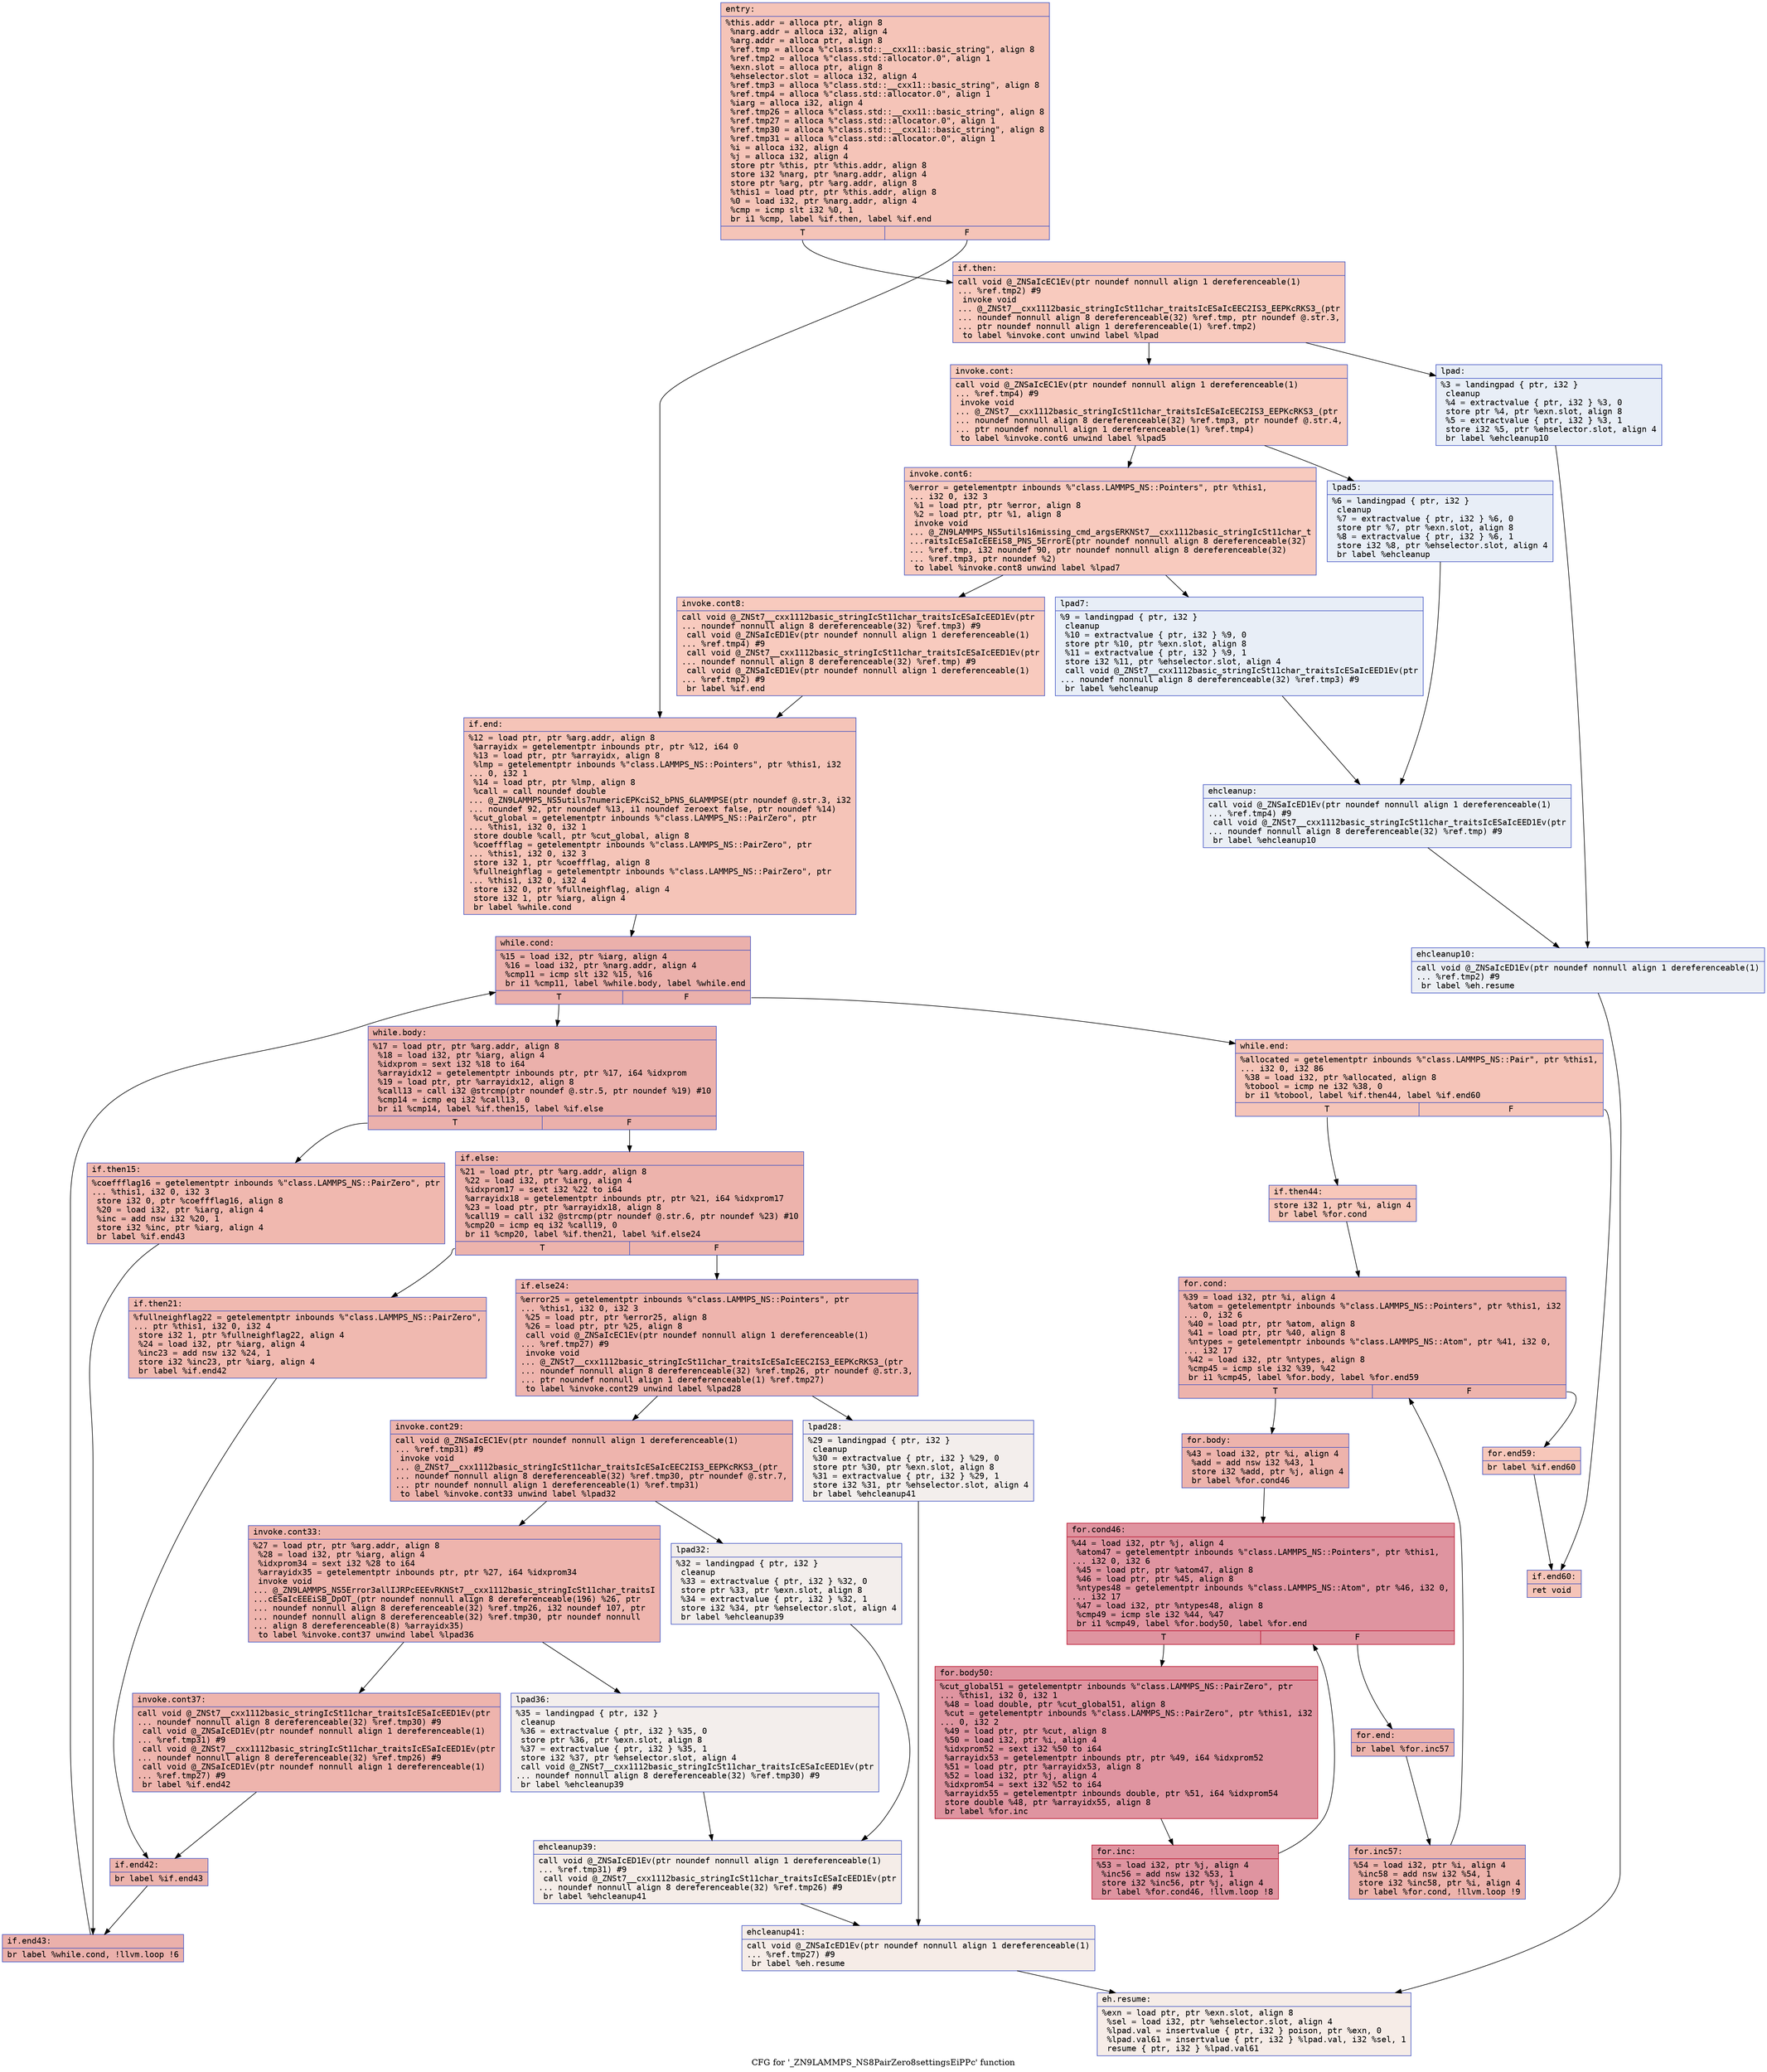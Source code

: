 digraph "CFG for '_ZN9LAMMPS_NS8PairZero8settingsEiPPc' function" {
	label="CFG for '_ZN9LAMMPS_NS8PairZero8settingsEiPPc' function";

	Node0x55f528d51440 [shape=record,color="#3d50c3ff", style=filled, fillcolor="#e97a5f70" fontname="Courier",label="{entry:\l|  %this.addr = alloca ptr, align 8\l  %narg.addr = alloca i32, align 4\l  %arg.addr = alloca ptr, align 8\l  %ref.tmp = alloca %\"class.std::__cxx11::basic_string\", align 8\l  %ref.tmp2 = alloca %\"class.std::allocator.0\", align 1\l  %exn.slot = alloca ptr, align 8\l  %ehselector.slot = alloca i32, align 4\l  %ref.tmp3 = alloca %\"class.std::__cxx11::basic_string\", align 8\l  %ref.tmp4 = alloca %\"class.std::allocator.0\", align 1\l  %iarg = alloca i32, align 4\l  %ref.tmp26 = alloca %\"class.std::__cxx11::basic_string\", align 8\l  %ref.tmp27 = alloca %\"class.std::allocator.0\", align 1\l  %ref.tmp30 = alloca %\"class.std::__cxx11::basic_string\", align 8\l  %ref.tmp31 = alloca %\"class.std::allocator.0\", align 1\l  %i = alloca i32, align 4\l  %j = alloca i32, align 4\l  store ptr %this, ptr %this.addr, align 8\l  store i32 %narg, ptr %narg.addr, align 4\l  store ptr %arg, ptr %arg.addr, align 8\l  %this1 = load ptr, ptr %this.addr, align 8\l  %0 = load i32, ptr %narg.addr, align 4\l  %cmp = icmp slt i32 %0, 1\l  br i1 %cmp, label %if.then, label %if.end\l|{<s0>T|<s1>F}}"];
	Node0x55f528d51440:s0 -> Node0x55f528d52390[tooltip="entry -> if.then\nProbability 37.50%" ];
	Node0x55f528d51440:s1 -> Node0x55f528d52400[tooltip="entry -> if.end\nProbability 62.50%" ];
	Node0x55f528d52390 [shape=record,color="#3d50c3ff", style=filled, fillcolor="#ef886b70" fontname="Courier",label="{if.then:\l|  call void @_ZNSaIcEC1Ev(ptr noundef nonnull align 1 dereferenceable(1)\l... %ref.tmp2) #9\l  invoke void\l... @_ZNSt7__cxx1112basic_stringIcSt11char_traitsIcESaIcEEC2IS3_EEPKcRKS3_(ptr\l... noundef nonnull align 8 dereferenceable(32) %ref.tmp, ptr noundef @.str.3,\l... ptr noundef nonnull align 1 dereferenceable(1) %ref.tmp2)\l          to label %invoke.cont unwind label %lpad\l}"];
	Node0x55f528d52390 -> Node0x55f528d52720[tooltip="if.then -> invoke.cont\nProbability 100.00%" ];
	Node0x55f528d52390 -> Node0x55f528d519a0[tooltip="if.then -> lpad\nProbability 0.00%" ];
	Node0x55f528d52720 [shape=record,color="#3d50c3ff", style=filled, fillcolor="#ef886b70" fontname="Courier",label="{invoke.cont:\l|  call void @_ZNSaIcEC1Ev(ptr noundef nonnull align 1 dereferenceable(1)\l... %ref.tmp4) #9\l  invoke void\l... @_ZNSt7__cxx1112basic_stringIcSt11char_traitsIcESaIcEEC2IS3_EEPKcRKS3_(ptr\l... noundef nonnull align 8 dereferenceable(32) %ref.tmp3, ptr noundef @.str.4,\l... ptr noundef nonnull align 1 dereferenceable(1) %ref.tmp4)\l          to label %invoke.cont6 unwind label %lpad5\l}"];
	Node0x55f528d52720 -> Node0x55f528d52d20[tooltip="invoke.cont -> invoke.cont6\nProbability 100.00%" ];
	Node0x55f528d52720 -> Node0x55f528d52d70[tooltip="invoke.cont -> lpad5\nProbability 0.00%" ];
	Node0x55f528d52d20 [shape=record,color="#3d50c3ff", style=filled, fillcolor="#ef886b70" fontname="Courier",label="{invoke.cont6:\l|  %error = getelementptr inbounds %\"class.LAMMPS_NS::Pointers\", ptr %this1,\l... i32 0, i32 3\l  %1 = load ptr, ptr %error, align 8\l  %2 = load ptr, ptr %1, align 8\l  invoke void\l... @_ZN9LAMMPS_NS5utils16missing_cmd_argsERKNSt7__cxx1112basic_stringIcSt11char_t\l...raitsIcESaIcEEEiS8_PNS_5ErrorE(ptr noundef nonnull align 8 dereferenceable(32)\l... %ref.tmp, i32 noundef 90, ptr noundef nonnull align 8 dereferenceable(32)\l... %ref.tmp3, ptr noundef %2)\l          to label %invoke.cont8 unwind label %lpad7\l}"];
	Node0x55f528d52d20 -> Node0x55f528d52cd0[tooltip="invoke.cont6 -> invoke.cont8\nProbability 100.00%" ];
	Node0x55f528d52d20 -> Node0x55f528d53270[tooltip="invoke.cont6 -> lpad7\nProbability 0.00%" ];
	Node0x55f528d52cd0 [shape=record,color="#3d50c3ff", style=filled, fillcolor="#ef886b70" fontname="Courier",label="{invoke.cont8:\l|  call void @_ZNSt7__cxx1112basic_stringIcSt11char_traitsIcESaIcEED1Ev(ptr\l... noundef nonnull align 8 dereferenceable(32) %ref.tmp3) #9\l  call void @_ZNSaIcED1Ev(ptr noundef nonnull align 1 dereferenceable(1)\l... %ref.tmp4) #9\l  call void @_ZNSt7__cxx1112basic_stringIcSt11char_traitsIcESaIcEED1Ev(ptr\l... noundef nonnull align 8 dereferenceable(32) %ref.tmp) #9\l  call void @_ZNSaIcED1Ev(ptr noundef nonnull align 1 dereferenceable(1)\l... %ref.tmp2) #9\l  br label %if.end\l}"];
	Node0x55f528d52cd0 -> Node0x55f528d52400[tooltip="invoke.cont8 -> if.end\nProbability 100.00%" ];
	Node0x55f528d519a0 [shape=record,color="#3d50c3ff", style=filled, fillcolor="#cbd8ee70" fontname="Courier",label="{lpad:\l|  %3 = landingpad \{ ptr, i32 \}\l          cleanup\l  %4 = extractvalue \{ ptr, i32 \} %3, 0\l  store ptr %4, ptr %exn.slot, align 8\l  %5 = extractvalue \{ ptr, i32 \} %3, 1\l  store i32 %5, ptr %ehselector.slot, align 4\l  br label %ehcleanup10\l}"];
	Node0x55f528d519a0 -> Node0x55f528d53ea0[tooltip="lpad -> ehcleanup10\nProbability 100.00%" ];
	Node0x55f528d52d70 [shape=record,color="#3d50c3ff", style=filled, fillcolor="#cbd8ee70" fontname="Courier",label="{lpad5:\l|  %6 = landingpad \{ ptr, i32 \}\l          cleanup\l  %7 = extractvalue \{ ptr, i32 \} %6, 0\l  store ptr %7, ptr %exn.slot, align 8\l  %8 = extractvalue \{ ptr, i32 \} %6, 1\l  store i32 %8, ptr %ehselector.slot, align 4\l  br label %ehcleanup\l}"];
	Node0x55f528d52d70 -> Node0x55f528d54270[tooltip="lpad5 -> ehcleanup\nProbability 100.00%" ];
	Node0x55f528d53270 [shape=record,color="#3d50c3ff", style=filled, fillcolor="#cbd8ee70" fontname="Courier",label="{lpad7:\l|  %9 = landingpad \{ ptr, i32 \}\l          cleanup\l  %10 = extractvalue \{ ptr, i32 \} %9, 0\l  store ptr %10, ptr %exn.slot, align 8\l  %11 = extractvalue \{ ptr, i32 \} %9, 1\l  store i32 %11, ptr %ehselector.slot, align 4\l  call void @_ZNSt7__cxx1112basic_stringIcSt11char_traitsIcESaIcEED1Ev(ptr\l... noundef nonnull align 8 dereferenceable(32) %ref.tmp3) #9\l  br label %ehcleanup\l}"];
	Node0x55f528d53270 -> Node0x55f528d54270[tooltip="lpad7 -> ehcleanup\nProbability 100.00%" ];
	Node0x55f528d54270 [shape=record,color="#3d50c3ff", style=filled, fillcolor="#d1dae970" fontname="Courier",label="{ehcleanup:\l|  call void @_ZNSaIcED1Ev(ptr noundef nonnull align 1 dereferenceable(1)\l... %ref.tmp4) #9\l  call void @_ZNSt7__cxx1112basic_stringIcSt11char_traitsIcESaIcEED1Ev(ptr\l... noundef nonnull align 8 dereferenceable(32) %ref.tmp) #9\l  br label %ehcleanup10\l}"];
	Node0x55f528d54270 -> Node0x55f528d53ea0[tooltip="ehcleanup -> ehcleanup10\nProbability 100.00%" ];
	Node0x55f528d53ea0 [shape=record,color="#3d50c3ff", style=filled, fillcolor="#d4dbe670" fontname="Courier",label="{ehcleanup10:\l|  call void @_ZNSaIcED1Ev(ptr noundef nonnull align 1 dereferenceable(1)\l... %ref.tmp2) #9\l  br label %eh.resume\l}"];
	Node0x55f528d53ea0 -> Node0x55f528d54b80[tooltip="ehcleanup10 -> eh.resume\nProbability 100.00%" ];
	Node0x55f528d52400 [shape=record,color="#3d50c3ff", style=filled, fillcolor="#e97a5f70" fontname="Courier",label="{if.end:\l|  %12 = load ptr, ptr %arg.addr, align 8\l  %arrayidx = getelementptr inbounds ptr, ptr %12, i64 0\l  %13 = load ptr, ptr %arrayidx, align 8\l  %lmp = getelementptr inbounds %\"class.LAMMPS_NS::Pointers\", ptr %this1, i32\l... 0, i32 1\l  %14 = load ptr, ptr %lmp, align 8\l  %call = call noundef double\l... @_ZN9LAMMPS_NS5utils7numericEPKciS2_bPNS_6LAMMPSE(ptr noundef @.str.3, i32\l... noundef 92, ptr noundef %13, i1 noundef zeroext false, ptr noundef %14)\l  %cut_global = getelementptr inbounds %\"class.LAMMPS_NS::PairZero\", ptr\l... %this1, i32 0, i32 1\l  store double %call, ptr %cut_global, align 8\l  %coeffflag = getelementptr inbounds %\"class.LAMMPS_NS::PairZero\", ptr\l... %this1, i32 0, i32 3\l  store i32 1, ptr %coeffflag, align 8\l  %fullneighflag = getelementptr inbounds %\"class.LAMMPS_NS::PairZero\", ptr\l... %this1, i32 0, i32 4\l  store i32 0, ptr %fullneighflag, align 4\l  store i32 1, ptr %iarg, align 4\l  br label %while.cond\l}"];
	Node0x55f528d52400 -> Node0x55f528d55800[tooltip="if.end -> while.cond\nProbability 100.00%" ];
	Node0x55f528d55800 [shape=record,color="#3d50c3ff", style=filled, fillcolor="#d24b4070" fontname="Courier",label="{while.cond:\l|  %15 = load i32, ptr %iarg, align 4\l  %16 = load i32, ptr %narg.addr, align 4\l  %cmp11 = icmp slt i32 %15, %16\l  br i1 %cmp11, label %while.body, label %while.end\l|{<s0>T|<s1>F}}"];
	Node0x55f528d55800:s0 -> Node0x55f528d55a80[tooltip="while.cond -> while.body\nProbability 96.88%" ];
	Node0x55f528d55800:s1 -> Node0x55f528d55b00[tooltip="while.cond -> while.end\nProbability 3.12%" ];
	Node0x55f528d55a80 [shape=record,color="#3d50c3ff", style=filled, fillcolor="#d24b4070" fontname="Courier",label="{while.body:\l|  %17 = load ptr, ptr %arg.addr, align 8\l  %18 = load i32, ptr %iarg, align 4\l  %idxprom = sext i32 %18 to i64\l  %arrayidx12 = getelementptr inbounds ptr, ptr %17, i64 %idxprom\l  %19 = load ptr, ptr %arrayidx12, align 8\l  %call13 = call i32 @strcmp(ptr noundef @.str.5, ptr noundef %19) #10\l  %cmp14 = icmp eq i32 %call13, 0\l  br i1 %cmp14, label %if.then15, label %if.else\l|{<s0>T|<s1>F}}"];
	Node0x55f528d55a80:s0 -> Node0x55f528d561f0[tooltip="while.body -> if.then15\nProbability 37.50%" ];
	Node0x55f528d55a80:s1 -> Node0x55f528d568f0[tooltip="while.body -> if.else\nProbability 62.50%" ];
	Node0x55f528d561f0 [shape=record,color="#3d50c3ff", style=filled, fillcolor="#dc5d4a70" fontname="Courier",label="{if.then15:\l|  %coeffflag16 = getelementptr inbounds %\"class.LAMMPS_NS::PairZero\", ptr\l... %this1, i32 0, i32 3\l  store i32 0, ptr %coeffflag16, align 8\l  %20 = load i32, ptr %iarg, align 4\l  %inc = add nsw i32 %20, 1\l  store i32 %inc, ptr %iarg, align 4\l  br label %if.end43\l}"];
	Node0x55f528d561f0 -> Node0x55f528d56dd0[tooltip="if.then15 -> if.end43\nProbability 100.00%" ];
	Node0x55f528d568f0 [shape=record,color="#3d50c3ff", style=filled, fillcolor="#d6524470" fontname="Courier",label="{if.else:\l|  %21 = load ptr, ptr %arg.addr, align 8\l  %22 = load i32, ptr %iarg, align 4\l  %idxprom17 = sext i32 %22 to i64\l  %arrayidx18 = getelementptr inbounds ptr, ptr %21, i64 %idxprom17\l  %23 = load ptr, ptr %arrayidx18, align 8\l  %call19 = call i32 @strcmp(ptr noundef @.str.6, ptr noundef %23) #10\l  %cmp20 = icmp eq i32 %call19, 0\l  br i1 %cmp20, label %if.then21, label %if.else24\l|{<s0>T|<s1>F}}"];
	Node0x55f528d568f0:s0 -> Node0x55f528d573b0[tooltip="if.else -> if.then21\nProbability 37.50%" ];
	Node0x55f528d568f0:s1 -> Node0x55f528d57430[tooltip="if.else -> if.else24\nProbability 62.50%" ];
	Node0x55f528d573b0 [shape=record,color="#3d50c3ff", style=filled, fillcolor="#de614d70" fontname="Courier",label="{if.then21:\l|  %fullneighflag22 = getelementptr inbounds %\"class.LAMMPS_NS::PairZero\",\l... ptr %this1, i32 0, i32 4\l  store i32 1, ptr %fullneighflag22, align 4\l  %24 = load i32, ptr %iarg, align 4\l  %inc23 = add nsw i32 %24, 1\l  store i32 %inc23, ptr %iarg, align 4\l  br label %if.end42\l}"];
	Node0x55f528d573b0 -> Node0x55f528d57950[tooltip="if.then21 -> if.end42\nProbability 100.00%" ];
	Node0x55f528d57430 [shape=record,color="#3d50c3ff", style=filled, fillcolor="#d8564670" fontname="Courier",label="{if.else24:\l|  %error25 = getelementptr inbounds %\"class.LAMMPS_NS::Pointers\", ptr\l... %this1, i32 0, i32 3\l  %25 = load ptr, ptr %error25, align 8\l  %26 = load ptr, ptr %25, align 8\l  call void @_ZNSaIcEC1Ev(ptr noundef nonnull align 1 dereferenceable(1)\l... %ref.tmp27) #9\l  invoke void\l... @_ZNSt7__cxx1112basic_stringIcSt11char_traitsIcESaIcEEC2IS3_EEPKcRKS3_(ptr\l... noundef nonnull align 8 dereferenceable(32) %ref.tmp26, ptr noundef @.str.3,\l... ptr noundef nonnull align 1 dereferenceable(1) %ref.tmp27)\l          to label %invoke.cont29 unwind label %lpad28\l}"];
	Node0x55f528d57430 -> Node0x55f528d57d70[tooltip="if.else24 -> invoke.cont29\nProbability 100.00%" ];
	Node0x55f528d57430 -> Node0x55f528d57df0[tooltip="if.else24 -> lpad28\nProbability 0.00%" ];
	Node0x55f528d57d70 [shape=record,color="#3d50c3ff", style=filled, fillcolor="#d8564670" fontname="Courier",label="{invoke.cont29:\l|  call void @_ZNSaIcEC1Ev(ptr noundef nonnull align 1 dereferenceable(1)\l... %ref.tmp31) #9\l  invoke void\l... @_ZNSt7__cxx1112basic_stringIcSt11char_traitsIcESaIcEEC2IS3_EEPKcRKS3_(ptr\l... noundef nonnull align 8 dereferenceable(32) %ref.tmp30, ptr noundef @.str.7,\l... ptr noundef nonnull align 1 dereferenceable(1) %ref.tmp31)\l          to label %invoke.cont33 unwind label %lpad32\l}"];
	Node0x55f528d57d70 -> Node0x55f528d58170[tooltip="invoke.cont29 -> invoke.cont33\nProbability 100.00%" ];
	Node0x55f528d57d70 -> Node0x55f528d581c0[tooltip="invoke.cont29 -> lpad32\nProbability 0.00%" ];
	Node0x55f528d58170 [shape=record,color="#3d50c3ff", style=filled, fillcolor="#d8564670" fontname="Courier",label="{invoke.cont33:\l|  %27 = load ptr, ptr %arg.addr, align 8\l  %28 = load i32, ptr %iarg, align 4\l  %idxprom34 = sext i32 %28 to i64\l  %arrayidx35 = getelementptr inbounds ptr, ptr %27, i64 %idxprom34\l  invoke void\l... @_ZN9LAMMPS_NS5Error3allIJRPcEEEvRKNSt7__cxx1112basic_stringIcSt11char_traitsI\l...cESaIcEEEiSB_DpOT_(ptr noundef nonnull align 8 dereferenceable(196) %26, ptr\l... noundef nonnull align 8 dereferenceable(32) %ref.tmp26, i32 noundef 107, ptr\l... noundef nonnull align 8 dereferenceable(32) %ref.tmp30, ptr noundef nonnull\l... align 8 dereferenceable(8) %arrayidx35)\l          to label %invoke.cont37 unwind label %lpad36\l}"];
	Node0x55f528d58170 -> Node0x55f528d58120[tooltip="invoke.cont33 -> invoke.cont37\nProbability 100.00%" ];
	Node0x55f528d58170 -> Node0x55f528d587c0[tooltip="invoke.cont33 -> lpad36\nProbability 0.00%" ];
	Node0x55f528d58120 [shape=record,color="#3d50c3ff", style=filled, fillcolor="#d8564670" fontname="Courier",label="{invoke.cont37:\l|  call void @_ZNSt7__cxx1112basic_stringIcSt11char_traitsIcESaIcEED1Ev(ptr\l... noundef nonnull align 8 dereferenceable(32) %ref.tmp30) #9\l  call void @_ZNSaIcED1Ev(ptr noundef nonnull align 1 dereferenceable(1)\l... %ref.tmp31) #9\l  call void @_ZNSt7__cxx1112basic_stringIcSt11char_traitsIcESaIcEED1Ev(ptr\l... noundef nonnull align 8 dereferenceable(32) %ref.tmp26) #9\l  call void @_ZNSaIcED1Ev(ptr noundef nonnull align 1 dereferenceable(1)\l... %ref.tmp27) #9\l  br label %if.end42\l}"];
	Node0x55f528d58120 -> Node0x55f528d57950[tooltip="invoke.cont37 -> if.end42\nProbability 100.00%" ];
	Node0x55f528d57df0 [shape=record,color="#3d50c3ff", style=filled, fillcolor="#e3d9d370" fontname="Courier",label="{lpad28:\l|  %29 = landingpad \{ ptr, i32 \}\l          cleanup\l  %30 = extractvalue \{ ptr, i32 \} %29, 0\l  store ptr %30, ptr %exn.slot, align 8\l  %31 = extractvalue \{ ptr, i32 \} %29, 1\l  store i32 %31, ptr %ehselector.slot, align 4\l  br label %ehcleanup41\l}"];
	Node0x55f528d57df0 -> Node0x55f528d59240[tooltip="lpad28 -> ehcleanup41\nProbability 100.00%" ];
	Node0x55f528d581c0 [shape=record,color="#3d50c3ff", style=filled, fillcolor="#e3d9d370" fontname="Courier",label="{lpad32:\l|  %32 = landingpad \{ ptr, i32 \}\l          cleanup\l  %33 = extractvalue \{ ptr, i32 \} %32, 0\l  store ptr %33, ptr %exn.slot, align 8\l  %34 = extractvalue \{ ptr, i32 \} %32, 1\l  store i32 %34, ptr %ehselector.slot, align 4\l  br label %ehcleanup39\l}"];
	Node0x55f528d581c0 -> Node0x55f528d595b0[tooltip="lpad32 -> ehcleanup39\nProbability 100.00%" ];
	Node0x55f528d587c0 [shape=record,color="#3d50c3ff", style=filled, fillcolor="#e3d9d370" fontname="Courier",label="{lpad36:\l|  %35 = landingpad \{ ptr, i32 \}\l          cleanup\l  %36 = extractvalue \{ ptr, i32 \} %35, 0\l  store ptr %36, ptr %exn.slot, align 8\l  %37 = extractvalue \{ ptr, i32 \} %35, 1\l  store i32 %37, ptr %ehselector.slot, align 4\l  call void @_ZNSt7__cxx1112basic_stringIcSt11char_traitsIcESaIcEED1Ev(ptr\l... noundef nonnull align 8 dereferenceable(32) %ref.tmp30) #9\l  br label %ehcleanup39\l}"];
	Node0x55f528d587c0 -> Node0x55f528d595b0[tooltip="lpad36 -> ehcleanup39\nProbability 100.00%" ];
	Node0x55f528d595b0 [shape=record,color="#3d50c3ff", style=filled, fillcolor="#e8d6cc70" fontname="Courier",label="{ehcleanup39:\l|  call void @_ZNSaIcED1Ev(ptr noundef nonnull align 1 dereferenceable(1)\l... %ref.tmp31) #9\l  call void @_ZNSt7__cxx1112basic_stringIcSt11char_traitsIcESaIcEED1Ev(ptr\l... noundef nonnull align 8 dereferenceable(32) %ref.tmp26) #9\l  br label %ehcleanup41\l}"];
	Node0x55f528d595b0 -> Node0x55f528d59240[tooltip="ehcleanup39 -> ehcleanup41\nProbability 100.00%" ];
	Node0x55f528d59240 [shape=record,color="#3d50c3ff", style=filled, fillcolor="#ead5c970" fontname="Courier",label="{ehcleanup41:\l|  call void @_ZNSaIcED1Ev(ptr noundef nonnull align 1 dereferenceable(1)\l... %ref.tmp27) #9\l  br label %eh.resume\l}"];
	Node0x55f528d59240 -> Node0x55f528d54b80[tooltip="ehcleanup41 -> eh.resume\nProbability 100.00%" ];
	Node0x55f528d57950 [shape=record,color="#3d50c3ff", style=filled, fillcolor="#d6524470" fontname="Courier",label="{if.end42:\l|  br label %if.end43\l}"];
	Node0x55f528d57950 -> Node0x55f528d56dd0[tooltip="if.end42 -> if.end43\nProbability 100.00%" ];
	Node0x55f528d56dd0 [shape=record,color="#3d50c3ff", style=filled, fillcolor="#d24b4070" fontname="Courier",label="{if.end43:\l|  br label %while.cond, !llvm.loop !6\l}"];
	Node0x55f528d56dd0 -> Node0x55f528d55800[tooltip="if.end43 -> while.cond\nProbability 100.00%" ];
	Node0x55f528d55b00 [shape=record,color="#3d50c3ff", style=filled, fillcolor="#e97a5f70" fontname="Courier",label="{while.end:\l|  %allocated = getelementptr inbounds %\"class.LAMMPS_NS::Pair\", ptr %this1,\l... i32 0, i32 86\l  %38 = load i32, ptr %allocated, align 8\l  %tobool = icmp ne i32 %38, 0\l  br i1 %tobool, label %if.then44, label %if.end60\l|{<s0>T|<s1>F}}"];
	Node0x55f528d55b00:s0 -> Node0x55f528d5a2f0[tooltip="while.end -> if.then44\nProbability 62.50%" ];
	Node0x55f528d55b00:s1 -> Node0x55f528d5a370[tooltip="while.end -> if.end60\nProbability 37.50%" ];
	Node0x55f528d5a2f0 [shape=record,color="#3d50c3ff", style=filled, fillcolor="#ec7f6370" fontname="Courier",label="{if.then44:\l|  store i32 1, ptr %i, align 4\l  br label %for.cond\l}"];
	Node0x55f528d5a2f0 -> Node0x55f528d5a540[tooltip="if.then44 -> for.cond\nProbability 100.00%" ];
	Node0x55f528d5a540 [shape=record,color="#3d50c3ff", style=filled, fillcolor="#d6524470" fontname="Courier",label="{for.cond:\l|  %39 = load i32, ptr %i, align 4\l  %atom = getelementptr inbounds %\"class.LAMMPS_NS::Pointers\", ptr %this1, i32\l... 0, i32 6\l  %40 = load ptr, ptr %atom, align 8\l  %41 = load ptr, ptr %40, align 8\l  %ntypes = getelementptr inbounds %\"class.LAMMPS_NS::Atom\", ptr %41, i32 0,\l... i32 17\l  %42 = load i32, ptr %ntypes, align 8\l  %cmp45 = icmp sle i32 %39, %42\l  br i1 %cmp45, label %for.body, label %for.end59\l|{<s0>T|<s1>F}}"];
	Node0x55f528d5a540:s0 -> Node0x55f528d5aaa0[tooltip="for.cond -> for.body\nProbability 96.88%" ];
	Node0x55f528d5a540:s1 -> Node0x55f528d5ab20[tooltip="for.cond -> for.end59\nProbability 3.12%" ];
	Node0x55f528d5aaa0 [shape=record,color="#3d50c3ff", style=filled, fillcolor="#d6524470" fontname="Courier",label="{for.body:\l|  %43 = load i32, ptr %i, align 4\l  %add = add nsw i32 %43, 1\l  store i32 %add, ptr %j, align 4\l  br label %for.cond46\l}"];
	Node0x55f528d5aaa0 -> Node0x55f528d5ae20[tooltip="for.body -> for.cond46\nProbability 100.00%" ];
	Node0x55f528d5ae20 [shape=record,color="#b70d28ff", style=filled, fillcolor="#b70d2870" fontname="Courier",label="{for.cond46:\l|  %44 = load i32, ptr %j, align 4\l  %atom47 = getelementptr inbounds %\"class.LAMMPS_NS::Pointers\", ptr %this1,\l... i32 0, i32 6\l  %45 = load ptr, ptr %atom47, align 8\l  %46 = load ptr, ptr %45, align 8\l  %ntypes48 = getelementptr inbounds %\"class.LAMMPS_NS::Atom\", ptr %46, i32 0,\l... i32 17\l  %47 = load i32, ptr %ntypes48, align 8\l  %cmp49 = icmp sle i32 %44, %47\l  br i1 %cmp49, label %for.body50, label %for.end\l|{<s0>T|<s1>F}}"];
	Node0x55f528d5ae20:s0 -> Node0x55f528d5bba0[tooltip="for.cond46 -> for.body50\nProbability 96.88%" ];
	Node0x55f528d5ae20:s1 -> Node0x55f528d5bc20[tooltip="for.cond46 -> for.end\nProbability 3.12%" ];
	Node0x55f528d5bba0 [shape=record,color="#b70d28ff", style=filled, fillcolor="#b70d2870" fontname="Courier",label="{for.body50:\l|  %cut_global51 = getelementptr inbounds %\"class.LAMMPS_NS::PairZero\", ptr\l... %this1, i32 0, i32 1\l  %48 = load double, ptr %cut_global51, align 8\l  %cut = getelementptr inbounds %\"class.LAMMPS_NS::PairZero\", ptr %this1, i32\l... 0, i32 2\l  %49 = load ptr, ptr %cut, align 8\l  %50 = load i32, ptr %i, align 4\l  %idxprom52 = sext i32 %50 to i64\l  %arrayidx53 = getelementptr inbounds ptr, ptr %49, i64 %idxprom52\l  %51 = load ptr, ptr %arrayidx53, align 8\l  %52 = load i32, ptr %j, align 4\l  %idxprom54 = sext i32 %52 to i64\l  %arrayidx55 = getelementptr inbounds double, ptr %51, i64 %idxprom54\l  store double %48, ptr %arrayidx55, align 8\l  br label %for.inc\l}"];
	Node0x55f528d5bba0 -> Node0x55f528d5c510[tooltip="for.body50 -> for.inc\nProbability 100.00%" ];
	Node0x55f528d5c510 [shape=record,color="#b70d28ff", style=filled, fillcolor="#b70d2870" fontname="Courier",label="{for.inc:\l|  %53 = load i32, ptr %j, align 4\l  %inc56 = add nsw i32 %53, 1\l  store i32 %inc56, ptr %j, align 4\l  br label %for.cond46, !llvm.loop !8\l}"];
	Node0x55f528d5c510 -> Node0x55f528d5ae20[tooltip="for.inc -> for.cond46\nProbability 100.00%" ];
	Node0x55f528d5bc20 [shape=record,color="#3d50c3ff", style=filled, fillcolor="#d6524470" fontname="Courier",label="{for.end:\l|  br label %for.inc57\l}"];
	Node0x55f528d5bc20 -> Node0x55f528d56670[tooltip="for.end -> for.inc57\nProbability 100.00%" ];
	Node0x55f528d56670 [shape=record,color="#3d50c3ff", style=filled, fillcolor="#d6524470" fontname="Courier",label="{for.inc57:\l|  %54 = load i32, ptr %i, align 4\l  %inc58 = add nsw i32 %54, 1\l  store i32 %inc58, ptr %i, align 4\l  br label %for.cond, !llvm.loop !9\l}"];
	Node0x55f528d56670 -> Node0x55f528d5a540[tooltip="for.inc57 -> for.cond\nProbability 100.00%" ];
	Node0x55f528d5ab20 [shape=record,color="#3d50c3ff", style=filled, fillcolor="#ec7f6370" fontname="Courier",label="{for.end59:\l|  br label %if.end60\l}"];
	Node0x55f528d5ab20 -> Node0x55f528d5a370[tooltip="for.end59 -> if.end60\nProbability 100.00%" ];
	Node0x55f528d5a370 [shape=record,color="#3d50c3ff", style=filled, fillcolor="#e97a5f70" fontname="Courier",label="{if.end60:\l|  ret void\l}"];
	Node0x55f528d54b80 [shape=record,color="#3d50c3ff", style=filled, fillcolor="#ead5c970" fontname="Courier",label="{eh.resume:\l|  %exn = load ptr, ptr %exn.slot, align 8\l  %sel = load i32, ptr %ehselector.slot, align 4\l  %lpad.val = insertvalue \{ ptr, i32 \} poison, ptr %exn, 0\l  %lpad.val61 = insertvalue \{ ptr, i32 \} %lpad.val, i32 %sel, 1\l  resume \{ ptr, i32 \} %lpad.val61\l}"];
}
